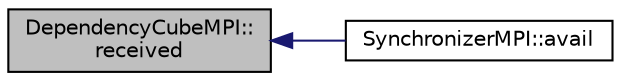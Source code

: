 digraph "DependencyCubeMPI::received"
{
  edge [fontname="Helvetica",fontsize="10",labelfontname="Helvetica",labelfontsize="10"];
  node [fontname="Helvetica",fontsize="10",shape=record];
  rankdir="LR";
  Node1 [label="DependencyCubeMPI::\lreceived",height=0.2,width=0.4,color="black", fillcolor="grey75", style="filled", fontcolor="black"];
  Node1 -> Node2 [dir="back",color="midnightblue",fontsize="10",style="solid",fontname="Helvetica"];
  Node2 [label="SynchronizerMPI::avail",height=0.2,width=0.4,color="black", fillcolor="white", style="filled",URL="$class_synchronizer_m_p_i.html#aaa3b9722374a17f0703f09b6ae8f7821"];
}

